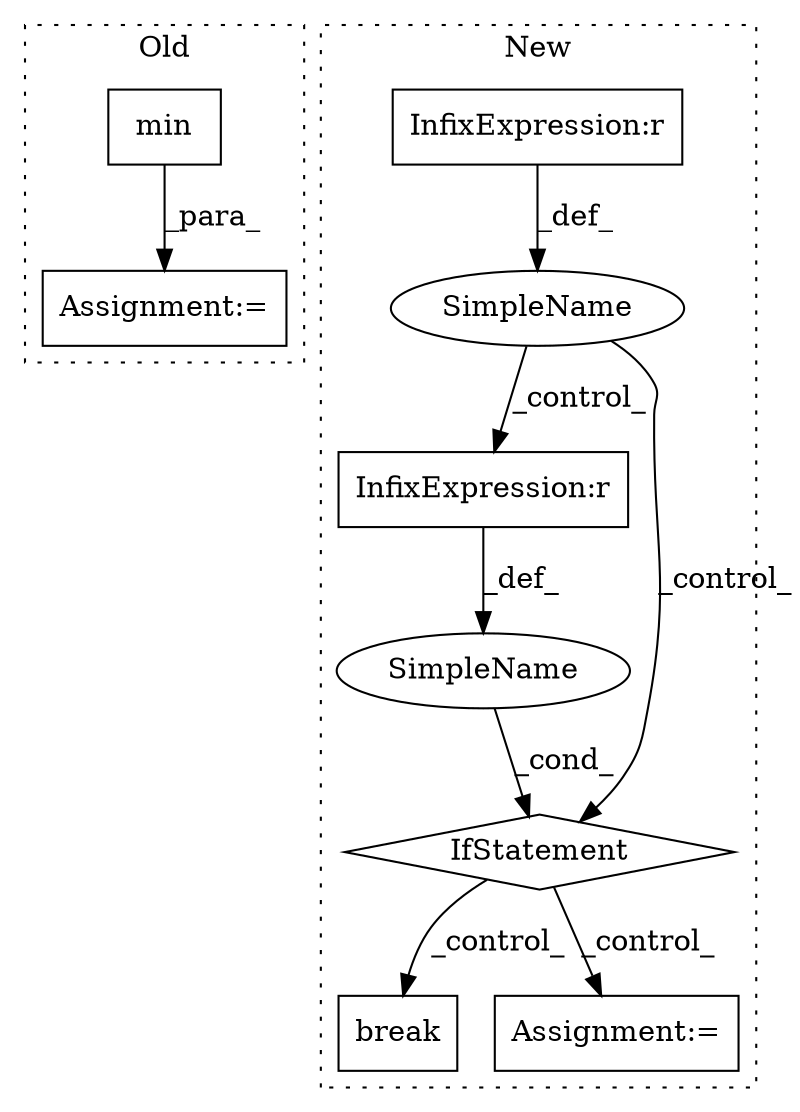 digraph G {
subgraph cluster0 {
1 [label="min" a="32" s="2557,2576" l="4,1" shape="box"];
8 [label="Assignment:=" a="7" s="2556" l="1" shape="box"];
label = "Old";
style="dotted";
}
subgraph cluster1 {
2 [label="break" a="10" s="2808" l="6" shape="box"];
3 [label="SimpleName" a="42" s="" l="" shape="ellipse"];
4 [label="InfixExpression:r" a="27" s="2755" l="4" shape="box"];
5 [label="IfStatement" a="25" s="2747,2765" l="4,2" shape="diamond"];
6 [label="SimpleName" a="42" s="" l="" shape="ellipse"];
7 [label="InfixExpression:r" a="27" s="2465" l="4" shape="box"];
9 [label="Assignment:=" a="7" s="2788" l="1" shape="box"];
label = "New";
style="dotted";
}
1 -> 8 [label="_para_"];
3 -> 4 [label="_control_"];
3 -> 5 [label="_control_"];
4 -> 6 [label="_def_"];
5 -> 9 [label="_control_"];
5 -> 2 [label="_control_"];
6 -> 5 [label="_cond_"];
7 -> 3 [label="_def_"];
}